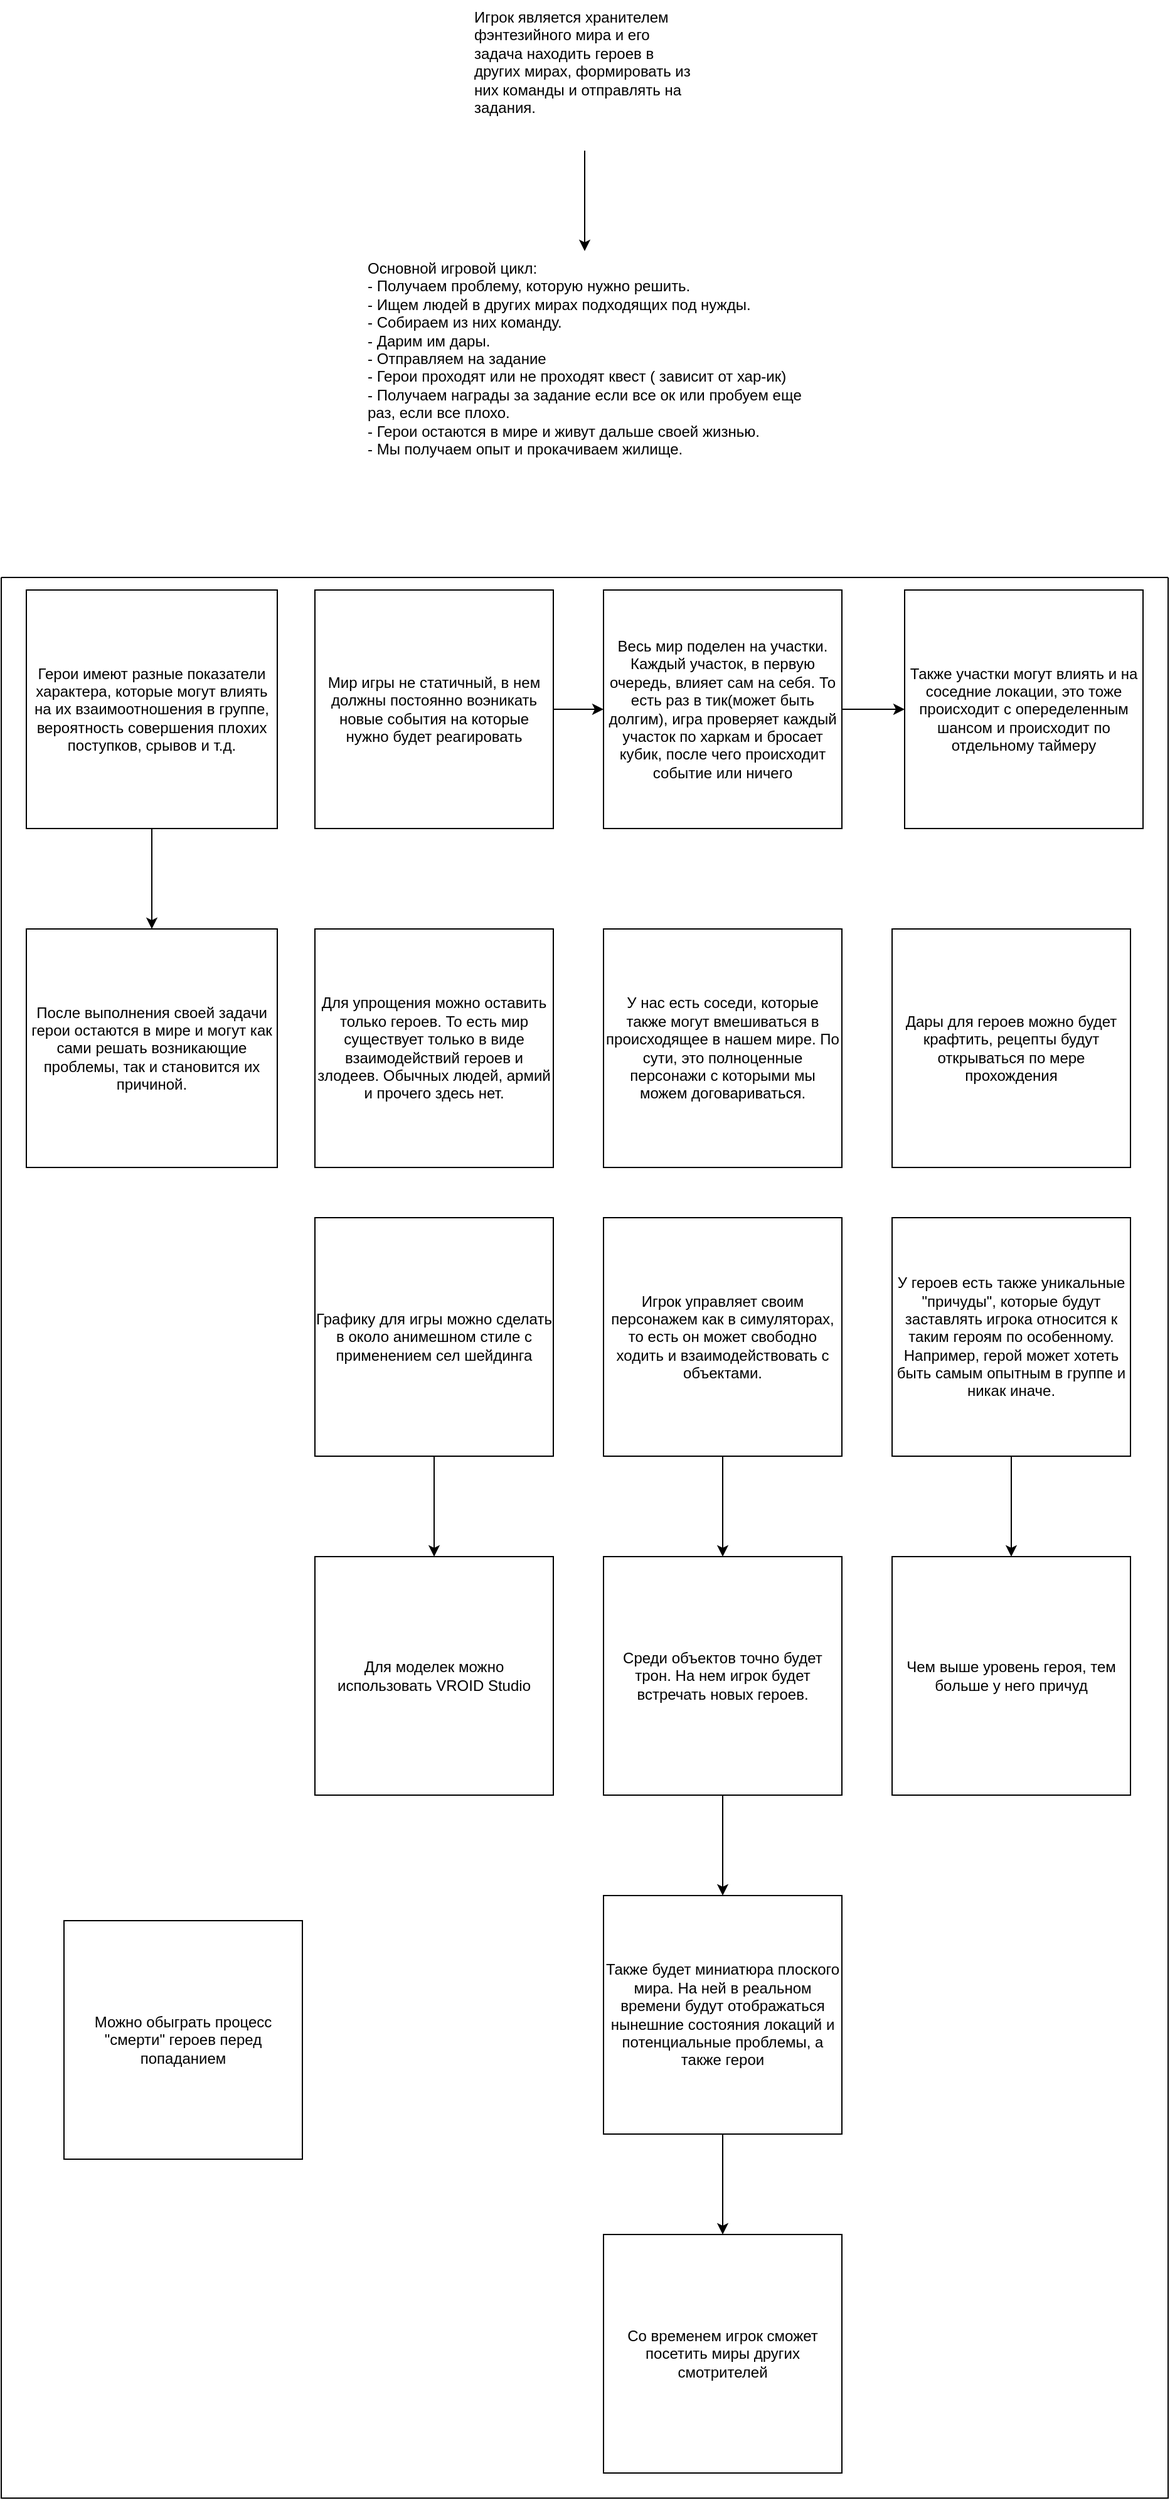 <mxfile version="28.2.5">
  <diagram name="Страница — 1" id="Wjs8gspWEna-mWV_J2OK">
    <mxGraphModel grid="1" page="1" gridSize="10" guides="1" tooltips="1" connect="1" arrows="1" fold="1" pageScale="1" pageWidth="850" pageHeight="1100" math="0" shadow="0">
      <root>
        <mxCell id="0" />
        <mxCell id="1" parent="0" />
        <mxCell id="G4ooS6xf-9lJphzNU7WV-5" value="" style="edgeStyle=orthogonalEdgeStyle;rounded=0;orthogonalLoop=1;jettySize=auto;html=1;" edge="1" parent="1" source="G4ooS6xf-9lJphzNU7WV-3" target="G4ooS6xf-9lJphzNU7WV-4">
          <mxGeometry relative="1" as="geometry" />
        </mxCell>
        <mxCell id="G4ooS6xf-9lJphzNU7WV-3" value="&lt;div&gt;Игрок является хранителем фэнтезийного мира и его задача находить героев в других мирах, формировать из них команды и отправлять на задания.&lt;/div&gt;" style="text;html=1;whiteSpace=wrap;overflow=hidden;rounded=0;" vertex="1" parent="1">
          <mxGeometry x="175" y="20" width="180" height="120" as="geometry" />
        </mxCell>
        <mxCell id="G4ooS6xf-9lJphzNU7WV-4" value="&lt;div&gt;Основной игровой цикл:&lt;/div&gt;&lt;div&gt;- Получаем проблему, которую нужно решить.&lt;/div&gt;&lt;div&gt;- Ищем людей в других мирах подходящих под нужды.&lt;/div&gt;&lt;div&gt;- Собираем из них команду.&lt;/div&gt;&lt;div&gt;- Дарим им дары.&lt;/div&gt;&lt;div&gt;- Отправляем на задание&lt;/div&gt;&lt;div&gt;- Герои проходят или не проходят квест ( зависит от хар-ик)&lt;/div&gt;&lt;div&gt;- Получаем награды за задание если все ок или пробуем еще раз, если все плохо.&lt;/div&gt;&lt;div&gt;- Герои остаются в мире и живут дальше своей жизнью.&lt;/div&gt;&lt;div&gt;- Мы получаем опыт и прокачиваем жилище.&lt;/div&gt;" style="text;html=1;whiteSpace=wrap;overflow=hidden;rounded=0;" vertex="1" parent="1">
          <mxGeometry x="90" y="220" width="350" height="180" as="geometry" />
        </mxCell>
        <mxCell id="cKEmu1T9rWRyYFl5wHGd-7" value="" style="swimlane;startSize=0;fillColor=default;fillStyle=solid;gradientColor=none;" vertex="1" parent="1">
          <mxGeometry x="-200" y="480" width="930" height="1530" as="geometry">
            <mxRectangle x="-200" y="480" width="50" height="40" as="alternateBounds" />
          </mxGeometry>
        </mxCell>
        <mxCell id="G4ooS6xf-9lJphzNU7WV-8" value="" style="edgeStyle=orthogonalEdgeStyle;rounded=0;orthogonalLoop=1;jettySize=auto;html=1;" edge="1" parent="cKEmu1T9rWRyYFl5wHGd-7" source="G4ooS6xf-9lJphzNU7WV-6" target="G4ooS6xf-9lJphzNU7WV-7">
          <mxGeometry relative="1" as="geometry" />
        </mxCell>
        <mxCell id="G4ooS6xf-9lJphzNU7WV-6" value="Герои имеют разные показатели характера, которые могут влиять на их взаимоотношения в группе, вероятность совершения плохих поступков, срывов и т.д." style="rounded=0;whiteSpace=wrap;html=1;" vertex="1" parent="cKEmu1T9rWRyYFl5wHGd-7">
          <mxGeometry x="20" y="10" width="200" height="190" as="geometry" />
        </mxCell>
        <mxCell id="G4ooS6xf-9lJphzNU7WV-7" value="После выполнения своей задачи герои остаются в мире и могут как сами решать возникающие проблемы, так и становится их причиной." style="rounded=0;whiteSpace=wrap;html=1;" vertex="1" parent="cKEmu1T9rWRyYFl5wHGd-7">
          <mxGeometry x="20" y="280" width="200" height="190" as="geometry" />
        </mxCell>
        <mxCell id="G4ooS6xf-9lJphzNU7WV-11" value="" style="edgeStyle=orthogonalEdgeStyle;rounded=0;orthogonalLoop=1;jettySize=auto;html=1;" edge="1" parent="cKEmu1T9rWRyYFl5wHGd-7" source="G4ooS6xf-9lJphzNU7WV-9" target="G4ooS6xf-9lJphzNU7WV-10">
          <mxGeometry relative="1" as="geometry" />
        </mxCell>
        <mxCell id="G4ooS6xf-9lJphzNU7WV-9" value="&lt;div&gt;Мир игры не статичный, в нем должны постоянно воэникать новые события на которые нужно будет реагировать&lt;/div&gt;" style="whiteSpace=wrap;html=1;aspect=fixed;" vertex="1" parent="cKEmu1T9rWRyYFl5wHGd-7">
          <mxGeometry x="250" y="10" width="190" height="190" as="geometry" />
        </mxCell>
        <mxCell id="G4ooS6xf-9lJphzNU7WV-13" value="" style="edgeStyle=orthogonalEdgeStyle;rounded=0;orthogonalLoop=1;jettySize=auto;html=1;" edge="1" parent="cKEmu1T9rWRyYFl5wHGd-7" source="G4ooS6xf-9lJphzNU7WV-10" target="G4ooS6xf-9lJphzNU7WV-12">
          <mxGeometry relative="1" as="geometry" />
        </mxCell>
        <mxCell id="G4ooS6xf-9lJphzNU7WV-10" value="&lt;div&gt;Весь мир поделен на участки. Каждый участок, в первую очередь, влияет сам на себя. То есть раз в тик(может быть долгим), игра проверяет каждый участок по харкам и бросает кубик, после чего происходит событие или ничего&lt;/div&gt;" style="whiteSpace=wrap;html=1;aspect=fixed;" vertex="1" parent="cKEmu1T9rWRyYFl5wHGd-7">
          <mxGeometry x="480" y="10" width="190" height="190" as="geometry" />
        </mxCell>
        <mxCell id="G4ooS6xf-9lJphzNU7WV-12" value="Также участки могут влиять и на соседние локации, это тоже происходит с опеределенным шансом и происходит по отдельному таймеру" style="whiteSpace=wrap;html=1;aspect=fixed;" vertex="1" parent="cKEmu1T9rWRyYFl5wHGd-7">
          <mxGeometry x="720" y="10" width="190" height="190" as="geometry" />
        </mxCell>
        <mxCell id="G4ooS6xf-9lJphzNU7WV-14" value="Для упрощения можно оставить только героев. То есть мир существует только в виде взаимодействий героев и злодеев. Обычных людей, армий и прочего здесь нет." style="whiteSpace=wrap;html=1;aspect=fixed;" vertex="1" parent="cKEmu1T9rWRyYFl5wHGd-7">
          <mxGeometry x="250" y="280" width="190" height="190" as="geometry" />
        </mxCell>
        <mxCell id="G4ooS6xf-9lJphzNU7WV-15" value="У нас есть соседи, которые также могут вмешиваться в происходящее в нашем мире. По сути, это полноценные персонажи с которыми мы можем договариваться." style="whiteSpace=wrap;html=1;aspect=fixed;" vertex="1" parent="cKEmu1T9rWRyYFl5wHGd-7">
          <mxGeometry x="480" y="280" width="190" height="190" as="geometry" />
        </mxCell>
        <mxCell id="G4ooS6xf-9lJphzNU7WV-16" value="Дары для героев можно будет крафтить, рецепты будут открываться по мере прохождения" style="whiteSpace=wrap;html=1;aspect=fixed;" vertex="1" parent="cKEmu1T9rWRyYFl5wHGd-7">
          <mxGeometry x="710" y="280" width="190" height="190" as="geometry" />
        </mxCell>
        <mxCell id="G4ooS6xf-9lJphzNU7WV-19" value="" style="edgeStyle=orthogonalEdgeStyle;rounded=0;orthogonalLoop=1;jettySize=auto;html=1;" edge="1" parent="cKEmu1T9rWRyYFl5wHGd-7" source="G4ooS6xf-9lJphzNU7WV-17" target="G4ooS6xf-9lJphzNU7WV-18">
          <mxGeometry relative="1" as="geometry" />
        </mxCell>
        <mxCell id="G4ooS6xf-9lJphzNU7WV-17" value="У героев есть также уникальные &quot;причуды&quot;, которые будут заставлять игрока относится к таким героям по особенному. Например, герой может хотеть быть самым опытным в группе и никак иначе." style="whiteSpace=wrap;html=1;aspect=fixed;" vertex="1" parent="cKEmu1T9rWRyYFl5wHGd-7">
          <mxGeometry x="710" y="510" width="190" height="190" as="geometry" />
        </mxCell>
        <mxCell id="G4ooS6xf-9lJphzNU7WV-18" value="Чем выше уровень героя, тем больше у него причуд" style="whiteSpace=wrap;html=1;aspect=fixed;" vertex="1" parent="cKEmu1T9rWRyYFl5wHGd-7">
          <mxGeometry x="710" y="780" width="190" height="190" as="geometry" />
        </mxCell>
        <mxCell id="G4ooS6xf-9lJphzNU7WV-23" value="" style="edgeStyle=orthogonalEdgeStyle;rounded=0;orthogonalLoop=1;jettySize=auto;html=1;" edge="1" parent="cKEmu1T9rWRyYFl5wHGd-7" source="G4ooS6xf-9lJphzNU7WV-21" target="G4ooS6xf-9lJphzNU7WV-22">
          <mxGeometry relative="1" as="geometry" />
        </mxCell>
        <mxCell id="G4ooS6xf-9lJphzNU7WV-21" value="Игрок управляет своим персонажем как в симуляторах, то есть он может свободно ходить и взаимодействовать с объектами." style="whiteSpace=wrap;html=1;aspect=fixed;" vertex="1" parent="cKEmu1T9rWRyYFl5wHGd-7">
          <mxGeometry x="480" y="510" width="190" height="190" as="geometry" />
        </mxCell>
        <mxCell id="G4ooS6xf-9lJphzNU7WV-25" value="" style="edgeStyle=orthogonalEdgeStyle;rounded=0;orthogonalLoop=1;jettySize=auto;html=1;" edge="1" parent="cKEmu1T9rWRyYFl5wHGd-7" source="G4ooS6xf-9lJphzNU7WV-22" target="G4ooS6xf-9lJphzNU7WV-24">
          <mxGeometry relative="1" as="geometry" />
        </mxCell>
        <mxCell id="G4ooS6xf-9lJphzNU7WV-22" value="Среди объектов точно будет трон. На нем игрок будет встречать новых героев." style="whiteSpace=wrap;html=1;aspect=fixed;" vertex="1" parent="cKEmu1T9rWRyYFl5wHGd-7">
          <mxGeometry x="480" y="780" width="190" height="190" as="geometry" />
        </mxCell>
        <mxCell id="G4ooS6xf-9lJphzNU7WV-27" value="" style="edgeStyle=orthogonalEdgeStyle;rounded=0;orthogonalLoop=1;jettySize=auto;html=1;" edge="1" parent="cKEmu1T9rWRyYFl5wHGd-7" source="G4ooS6xf-9lJphzNU7WV-24" target="G4ooS6xf-9lJphzNU7WV-26">
          <mxGeometry relative="1" as="geometry" />
        </mxCell>
        <mxCell id="G4ooS6xf-9lJphzNU7WV-24" value="&lt;div&gt;Также будет миниатюра плоского мира. На ней в реальном времени будут отображаться нынешние состояния локаций и потенциальные проблемы, а также герои&lt;/div&gt;" style="whiteSpace=wrap;html=1;aspect=fixed;" vertex="1" parent="cKEmu1T9rWRyYFl5wHGd-7">
          <mxGeometry x="480" y="1050" width="190" height="190" as="geometry" />
        </mxCell>
        <mxCell id="G4ooS6xf-9lJphzNU7WV-26" value="&lt;div&gt;Со временем игрок сможет посетить миры других смотрителей&lt;/div&gt;" style="whiteSpace=wrap;html=1;aspect=fixed;" vertex="1" parent="cKEmu1T9rWRyYFl5wHGd-7">
          <mxGeometry x="480" y="1320" width="190" height="190" as="geometry" />
        </mxCell>
        <mxCell id="cKEmu1T9rWRyYFl5wHGd-4" value="" style="edgeStyle=orthogonalEdgeStyle;rounded=0;orthogonalLoop=1;jettySize=auto;html=1;" edge="1" parent="cKEmu1T9rWRyYFl5wHGd-7" source="cKEmu1T9rWRyYFl5wHGd-2" target="cKEmu1T9rWRyYFl5wHGd-3">
          <mxGeometry relative="1" as="geometry" />
        </mxCell>
        <mxCell id="cKEmu1T9rWRyYFl5wHGd-2" value="&lt;div&gt;Графику для игры можно сделать в около анимешном стиле с применением сел шейдинга&lt;/div&gt;" style="whiteSpace=wrap;html=1;aspect=fixed;" vertex="1" parent="cKEmu1T9rWRyYFl5wHGd-7">
          <mxGeometry x="250" y="510" width="190" height="190" as="geometry" />
        </mxCell>
        <mxCell id="cKEmu1T9rWRyYFl5wHGd-3" value="Для моделек можно использовать VROID Studio" style="whiteSpace=wrap;html=1;aspect=fixed;" vertex="1" parent="cKEmu1T9rWRyYFl5wHGd-7">
          <mxGeometry x="250" y="780" width="190" height="190" as="geometry" />
        </mxCell>
        <mxCell id="cKEmu1T9rWRyYFl5wHGd-8" value="Можно обыграть процесс &quot;смерти&quot; героев перед попаданием" style="whiteSpace=wrap;html=1;aspect=fixed;" vertex="1" parent="cKEmu1T9rWRyYFl5wHGd-7">
          <mxGeometry x="50" y="1070" width="190" height="190" as="geometry" />
        </mxCell>
      </root>
    </mxGraphModel>
  </diagram>
</mxfile>
